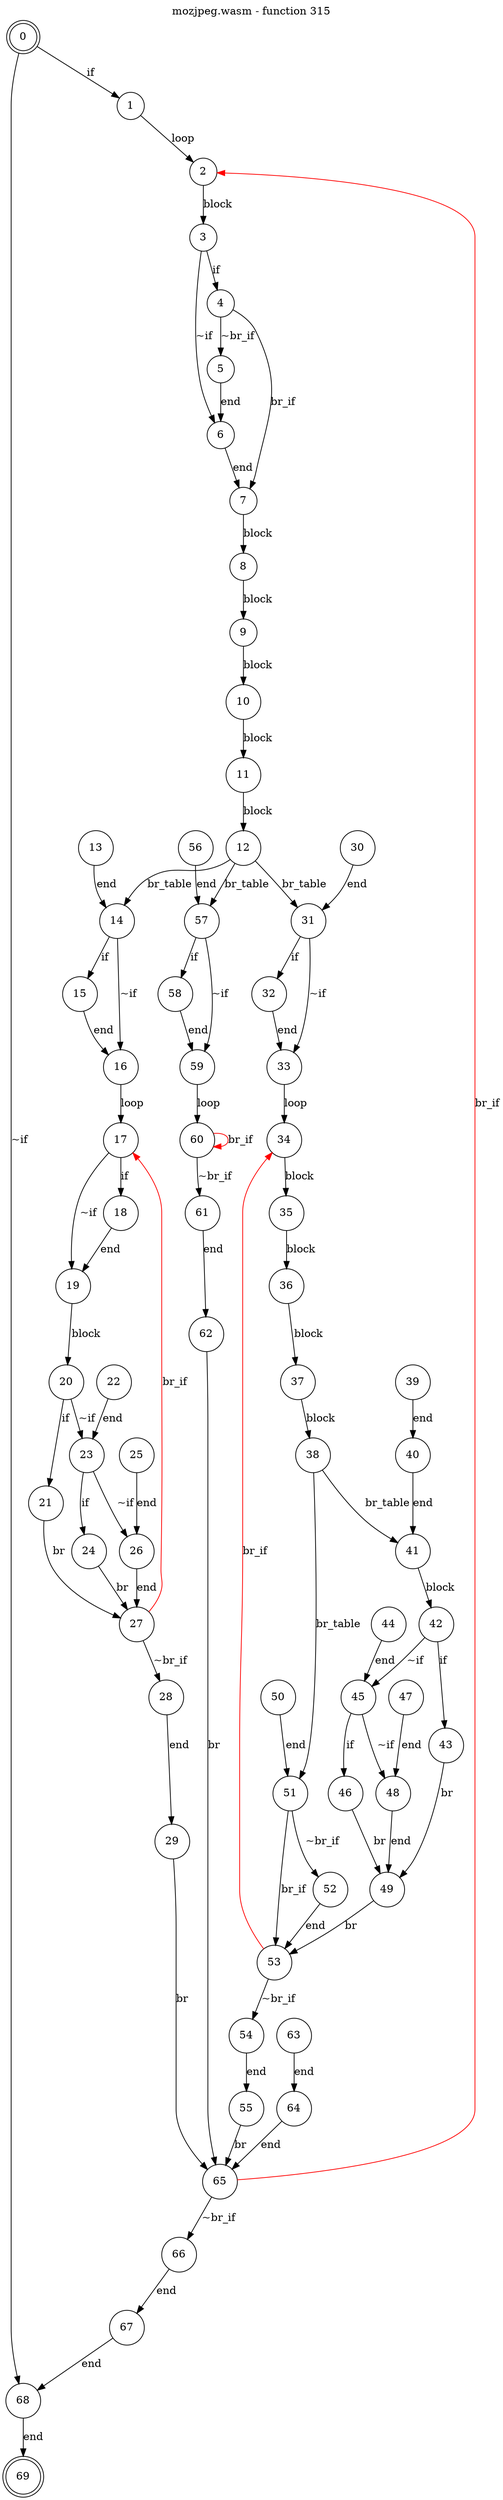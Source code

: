digraph finite_state_machine {
    label = "mozjpeg.wasm - function 315"
    labelloc =  t
    labelfontsize = 16
    labelfontcolor = black
    labelfontname = "Helvetica"
    node [shape = doublecircle]; 0 69;
    node [shape = circle];
    0 -> 1[label = "if"];
    0 -> 68[label = "~if"];
    1 -> 2[label = "loop"];
    2 -> 3[label = "block"];
    3 -> 4[label = "if"];
    3 -> 6[label = "~if"];
    4 -> 5[label = "~br_if"];
    4 -> 7[label = "br_if"];
    5 -> 6[label = "end"];
    6 -> 7[label = "end"];
    7 -> 8[label = "block"];
    8 -> 9[label = "block"];
    9 -> 10[label = "block"];
    10 -> 11[label = "block"];
    11 -> 12[label = "block"];
    12 -> 57[label = "br_table"];
    12 -> 31[label = "br_table"];
    12 -> 14[label = "br_table"];
    13 -> 14[label = "end"];
    14 -> 15[label = "if"];
    14 -> 16[label = "~if"];
    15 -> 16[label = "end"];
    16 -> 17[label = "loop"];
    17 -> 18[label = "if"];
    17 -> 19[label = "~if"];
    18 -> 19[label = "end"];
    19 -> 20[label = "block"];
    20 -> 21[label = "if"];
    20 -> 23[label = "~if"];
    21 -> 27[label = "br"];
    22 -> 23[label = "end"];
    23 -> 24[label = "if"];
    23 -> 26[label = "~if"];
    24 -> 27[label = "br"];
    25 -> 26[label = "end"];
    26 -> 27[label = "end"];
    27 -> 28[label = "~br_if"];
    27 -> 17[color="red" label = "br_if"];
    28 -> 29[label = "end"];
    29 -> 65[label = "br"];
    30 -> 31[label = "end"];
    31 -> 32[label = "if"];
    31 -> 33[label = "~if"];
    32 -> 33[label = "end"];
    33 -> 34[label = "loop"];
    34 -> 35[label = "block"];
    35 -> 36[label = "block"];
    36 -> 37[label = "block"];
    37 -> 38[label = "block"];
    38 -> 51[label = "br_table"];
    38 -> 41[label = "br_table"];
    39 -> 40[label = "end"];
    40 -> 41[label = "end"];
    41 -> 42[label = "block"];
    42 -> 43[label = "if"];
    42 -> 45[label = "~if"];
    43 -> 49[label = "br"];
    44 -> 45[label = "end"];
    45 -> 46[label = "if"];
    45 -> 48[label = "~if"];
    46 -> 49[label = "br"];
    47 -> 48[label = "end"];
    48 -> 49[label = "end"];
    49 -> 53[label = "br"];
    50 -> 51[label = "end"];
    51 -> 52[label = "~br_if"];
    51 -> 53[label = "br_if"];
    52 -> 53[label = "end"];
    53 -> 54[label = "~br_if"];
    53 -> 34[color="red" label = "br_if"];
    54 -> 55[label = "end"];
    55 -> 65[label = "br"];
    56 -> 57[label = "end"];
    57 -> 58[label = "if"];
    57 -> 59[label = "~if"];
    58 -> 59[label = "end"];
    59 -> 60[label = "loop"];
    60 -> 61[label = "~br_if"];
    60 -> 60[color="red" label = "br_if"];
    61 -> 62[label = "end"];
    62 -> 65[label = "br"];
    63 -> 64[label = "end"];
    64 -> 65[label = "end"];
    65 -> 66[label = "~br_if"];
    65 -> 2[color="red" label = "br_if"];
    66 -> 67[label = "end"];
    67 -> 68[label = "end"];
    68 -> 69[label = "end"];
}
